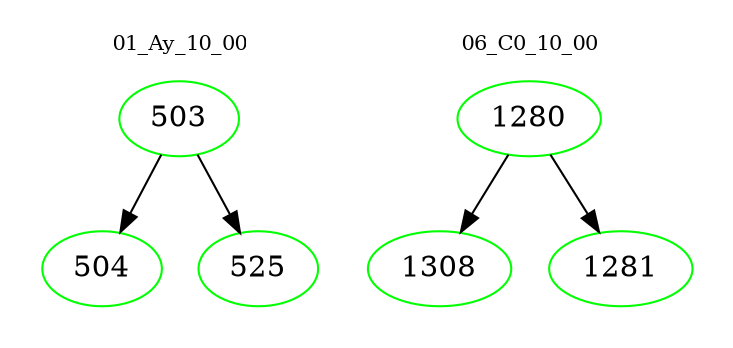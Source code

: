 digraph{
subgraph cluster_0 {
color = white
label = "01_Ay_10_00";
fontsize=10;
T0_503 [label="503", color="green"]
T0_503 -> T0_504 [color="black"]
T0_504 [label="504", color="green"]
T0_503 -> T0_525 [color="black"]
T0_525 [label="525", color="green"]
}
subgraph cluster_1 {
color = white
label = "06_C0_10_00";
fontsize=10;
T1_1280 [label="1280", color="green"]
T1_1280 -> T1_1308 [color="black"]
T1_1308 [label="1308", color="green"]
T1_1280 -> T1_1281 [color="black"]
T1_1281 [label="1281", color="green"]
}
}
